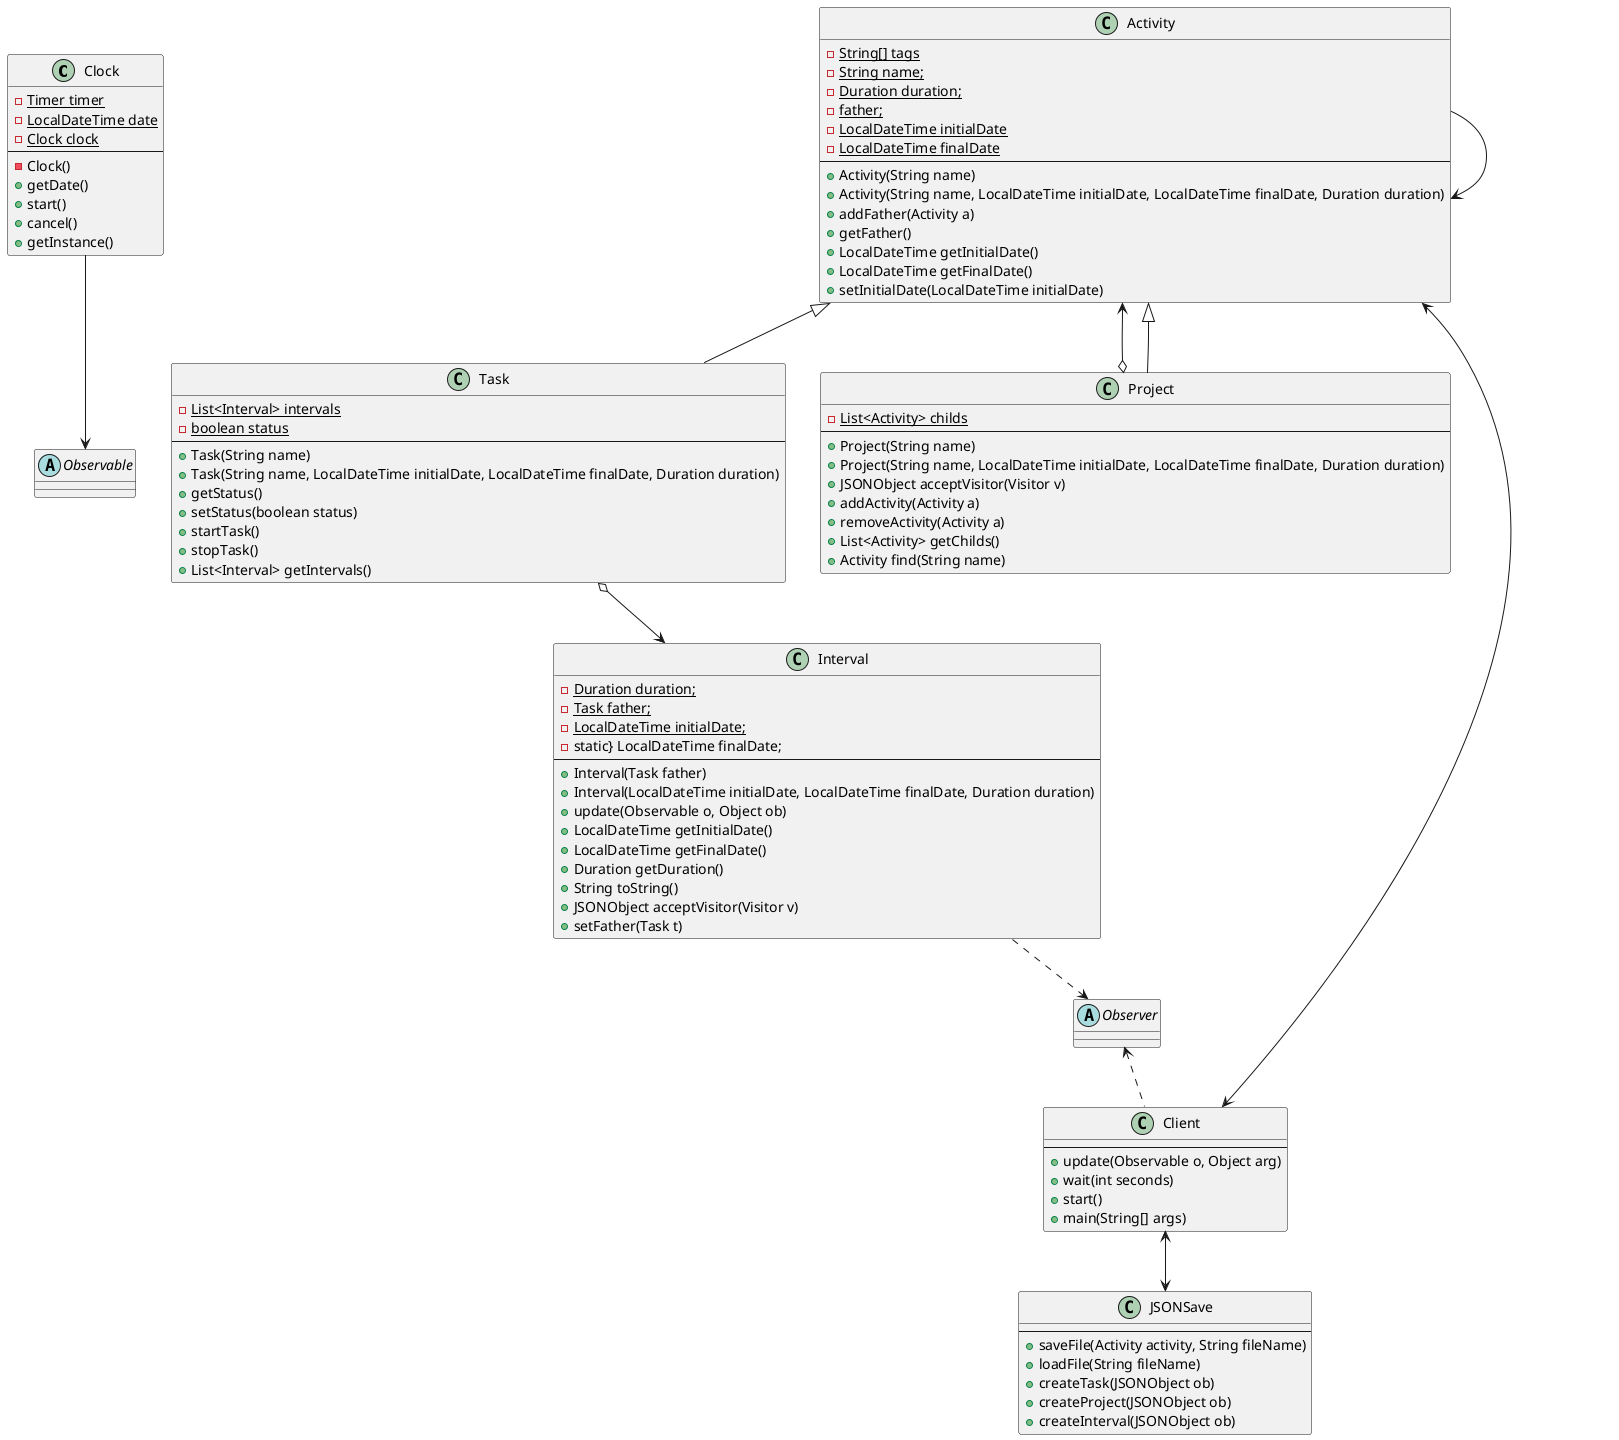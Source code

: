 @startuml


abstract class Clock
abstract class Observable
abstract class Activity
abstract class Interval
abstract class Observer
abstract class Task
abstract class Project
abstract class JSONSave
abstract class Client



Activity <--> Client
Activity --> Activity
Activity <--o Project
Activity <|-- Project
Activity <|-- Task
Task o--> Interval
Interval ..> Observer
Observer <.. Client
Client <--> JSONSave
Clock --> Observable



class Clock {
- {static} Timer timer
- {static} LocalDateTime date
- {static} Clock clock
--
- Clock()
+ getDate()
+ start()
+ cancel()
+ getInstance()
}

class Activity{
- {static} String[] tags
- {static} String name;
- {static} Duration duration;
- {static} father;
- {static} LocalDateTime initialDate
- {static} LocalDateTime finalDate
--
+ Activity(String name)
+ Activity(String name, LocalDateTime initialDate, LocalDateTime finalDate, Duration duration)
+ addFather(Activity a)
+ getFather()
+ LocalDateTime getInitialDate()
+ LocalDateTime getFinalDate()
+ setInitialDate(LocalDateTime initialDate)
}

class Interval{
- {static} Duration duration;
- {static} Task father;
- {static} LocalDateTime initialDate;
- static} LocalDateTime finalDate;
--
+ Interval(Task father)
+ Interval(LocalDateTime initialDate, LocalDateTime finalDate, Duration duration)
+ update(Observable o, Object ob)
+ LocalDateTime getInitialDate()
+ LocalDateTime getFinalDate()
+ Duration getDuration()
+ String toString()
+ JSONObject acceptVisitor(Visitor v)
+ setFather(Task t)
}

class Task{
- {static} List<Interval> intervals
- {static} boolean status
--
+ Task(String name)
+ Task(String name, LocalDateTime initialDate, LocalDateTime finalDate, Duration duration)
+ getStatus()
+ setStatus(boolean status)
+ startTask()
+ stopTask()
+ List<Interval> getIntervals()
}

class Project{
- {static} List<Activity> childs
--
+ Project(String name)
+ Project(String name, LocalDateTime initialDate, LocalDateTime finalDate, Duration duration)
+ JSONObject acceptVisitor(Visitor v)
+ addActivity(Activity a)
+ removeActivity(Activity a)
+ List<Activity> getChilds()
+ Activity find(String name)
}


class Client{
--
+ update(Observable o, Object arg)
+ wait(int seconds)
+ start()
+ main(String[] args)
}


class JSONSave{
--
+ saveFile(Activity activity, String fileName)
+ loadFile(String fileName)
+ createTask(JSONObject ob)
+ createProject(JSONObject ob)
+ createInterval(JSONObject ob)
}


@enduml